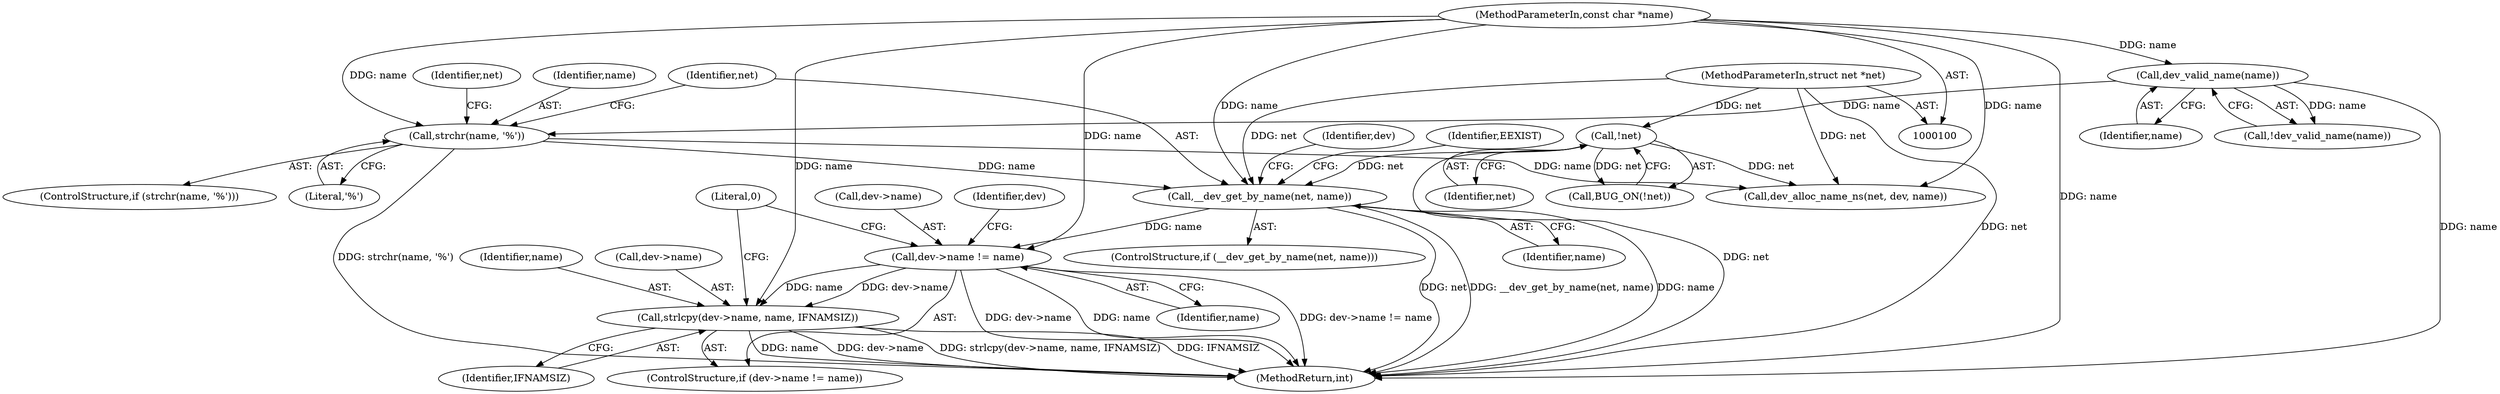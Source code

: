 digraph "0_linux_0ad646c81b2182f7fa67ec0c8c825e0ee165696d_0@pointer" {
"1000126" [label="(Call,__dev_get_by_name(net, name))"];
"1000106" [label="(Call,!net)"];
"1000101" [label="(MethodParameterIn,struct net *net)"];
"1000116" [label="(Call,strchr(name, '%'))"];
"1000110" [label="(Call,dev_valid_name(name))"];
"1000103" [label="(MethodParameterIn,const char *name)"];
"1000134" [label="(Call,dev->name != name)"];
"1000139" [label="(Call,strlcpy(dev->name, name, IFNAMSIZ))"];
"1000136" [label="(Identifier,dev)"];
"1000105" [label="(Call,BUG_ON(!net))"];
"1000126" [label="(Call,__dev_get_by_name(net, name))"];
"1000101" [label="(MethodParameterIn,struct net *net)"];
"1000116" [label="(Call,strchr(name, '%'))"];
"1000135" [label="(Call,dev->name)"];
"1000143" [label="(Identifier,name)"];
"1000133" [label="(ControlStructure,if (dev->name != name))"];
"1000103" [label="(MethodParameterIn,const char *name)"];
"1000134" [label="(Call,dev->name != name)"];
"1000138" [label="(Identifier,name)"];
"1000120" [label="(Call,dev_alloc_name_ns(net, dev, name))"];
"1000127" [label="(Identifier,net)"];
"1000147" [label="(MethodReturn,int)"];
"1000110" [label="(Call,dev_valid_name(name))"];
"1000121" [label="(Identifier,net)"];
"1000111" [label="(Identifier,name)"];
"1000131" [label="(Identifier,EEXIST)"];
"1000117" [label="(Identifier,name)"];
"1000106" [label="(Call,!net)"];
"1000128" [label="(Identifier,name)"];
"1000139" [label="(Call,strlcpy(dev->name, name, IFNAMSIZ))"];
"1000146" [label="(Literal,0)"];
"1000140" [label="(Call,dev->name)"];
"1000125" [label="(ControlStructure,if (__dev_get_by_name(net, name)))"];
"1000115" [label="(ControlStructure,if (strchr(name, '%')))"];
"1000107" [label="(Identifier,net)"];
"1000141" [label="(Identifier,dev)"];
"1000118" [label="(Literal,'%')"];
"1000144" [label="(Identifier,IFNAMSIZ)"];
"1000109" [label="(Call,!dev_valid_name(name))"];
"1000126" -> "1000125"  [label="AST: "];
"1000126" -> "1000128"  [label="CFG: "];
"1000127" -> "1000126"  [label="AST: "];
"1000128" -> "1000126"  [label="AST: "];
"1000131" -> "1000126"  [label="CFG: "];
"1000136" -> "1000126"  [label="CFG: "];
"1000126" -> "1000147"  [label="DDG: net"];
"1000126" -> "1000147"  [label="DDG: __dev_get_by_name(net, name)"];
"1000126" -> "1000147"  [label="DDG: name"];
"1000106" -> "1000126"  [label="DDG: net"];
"1000101" -> "1000126"  [label="DDG: net"];
"1000116" -> "1000126"  [label="DDG: name"];
"1000103" -> "1000126"  [label="DDG: name"];
"1000126" -> "1000134"  [label="DDG: name"];
"1000106" -> "1000105"  [label="AST: "];
"1000106" -> "1000107"  [label="CFG: "];
"1000107" -> "1000106"  [label="AST: "];
"1000105" -> "1000106"  [label="CFG: "];
"1000106" -> "1000147"  [label="DDG: net"];
"1000106" -> "1000105"  [label="DDG: net"];
"1000101" -> "1000106"  [label="DDG: net"];
"1000106" -> "1000120"  [label="DDG: net"];
"1000101" -> "1000100"  [label="AST: "];
"1000101" -> "1000147"  [label="DDG: net"];
"1000101" -> "1000120"  [label="DDG: net"];
"1000116" -> "1000115"  [label="AST: "];
"1000116" -> "1000118"  [label="CFG: "];
"1000117" -> "1000116"  [label="AST: "];
"1000118" -> "1000116"  [label="AST: "];
"1000121" -> "1000116"  [label="CFG: "];
"1000127" -> "1000116"  [label="CFG: "];
"1000116" -> "1000147"  [label="DDG: strchr(name, '%')"];
"1000110" -> "1000116"  [label="DDG: name"];
"1000103" -> "1000116"  [label="DDG: name"];
"1000116" -> "1000120"  [label="DDG: name"];
"1000110" -> "1000109"  [label="AST: "];
"1000110" -> "1000111"  [label="CFG: "];
"1000111" -> "1000110"  [label="AST: "];
"1000109" -> "1000110"  [label="CFG: "];
"1000110" -> "1000147"  [label="DDG: name"];
"1000110" -> "1000109"  [label="DDG: name"];
"1000103" -> "1000110"  [label="DDG: name"];
"1000103" -> "1000100"  [label="AST: "];
"1000103" -> "1000147"  [label="DDG: name"];
"1000103" -> "1000120"  [label="DDG: name"];
"1000103" -> "1000134"  [label="DDG: name"];
"1000103" -> "1000139"  [label="DDG: name"];
"1000134" -> "1000133"  [label="AST: "];
"1000134" -> "1000138"  [label="CFG: "];
"1000135" -> "1000134"  [label="AST: "];
"1000138" -> "1000134"  [label="AST: "];
"1000141" -> "1000134"  [label="CFG: "];
"1000146" -> "1000134"  [label="CFG: "];
"1000134" -> "1000147"  [label="DDG: dev->name != name"];
"1000134" -> "1000147"  [label="DDG: dev->name"];
"1000134" -> "1000147"  [label="DDG: name"];
"1000134" -> "1000139"  [label="DDG: dev->name"];
"1000134" -> "1000139"  [label="DDG: name"];
"1000139" -> "1000133"  [label="AST: "];
"1000139" -> "1000144"  [label="CFG: "];
"1000140" -> "1000139"  [label="AST: "];
"1000143" -> "1000139"  [label="AST: "];
"1000144" -> "1000139"  [label="AST: "];
"1000146" -> "1000139"  [label="CFG: "];
"1000139" -> "1000147"  [label="DDG: dev->name"];
"1000139" -> "1000147"  [label="DDG: strlcpy(dev->name, name, IFNAMSIZ)"];
"1000139" -> "1000147"  [label="DDG: IFNAMSIZ"];
"1000139" -> "1000147"  [label="DDG: name"];
}
